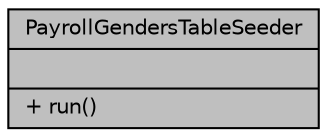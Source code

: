 digraph "PayrollGendersTableSeeder"
{
 // LATEX_PDF_SIZE
  bgcolor="transparent";
  edge [fontname="Helvetica",fontsize="10",labelfontname="Helvetica",labelfontsize="10"];
  node [fontname="Helvetica",fontsize="10",shape=record];
  Node1 [label="{PayrollGendersTableSeeder\n||+ run()\l}",height=0.2,width=0.4,color="black", fillcolor="grey75", style="filled", fontcolor="black",tooltip="Inicializar los géneros."];
}
